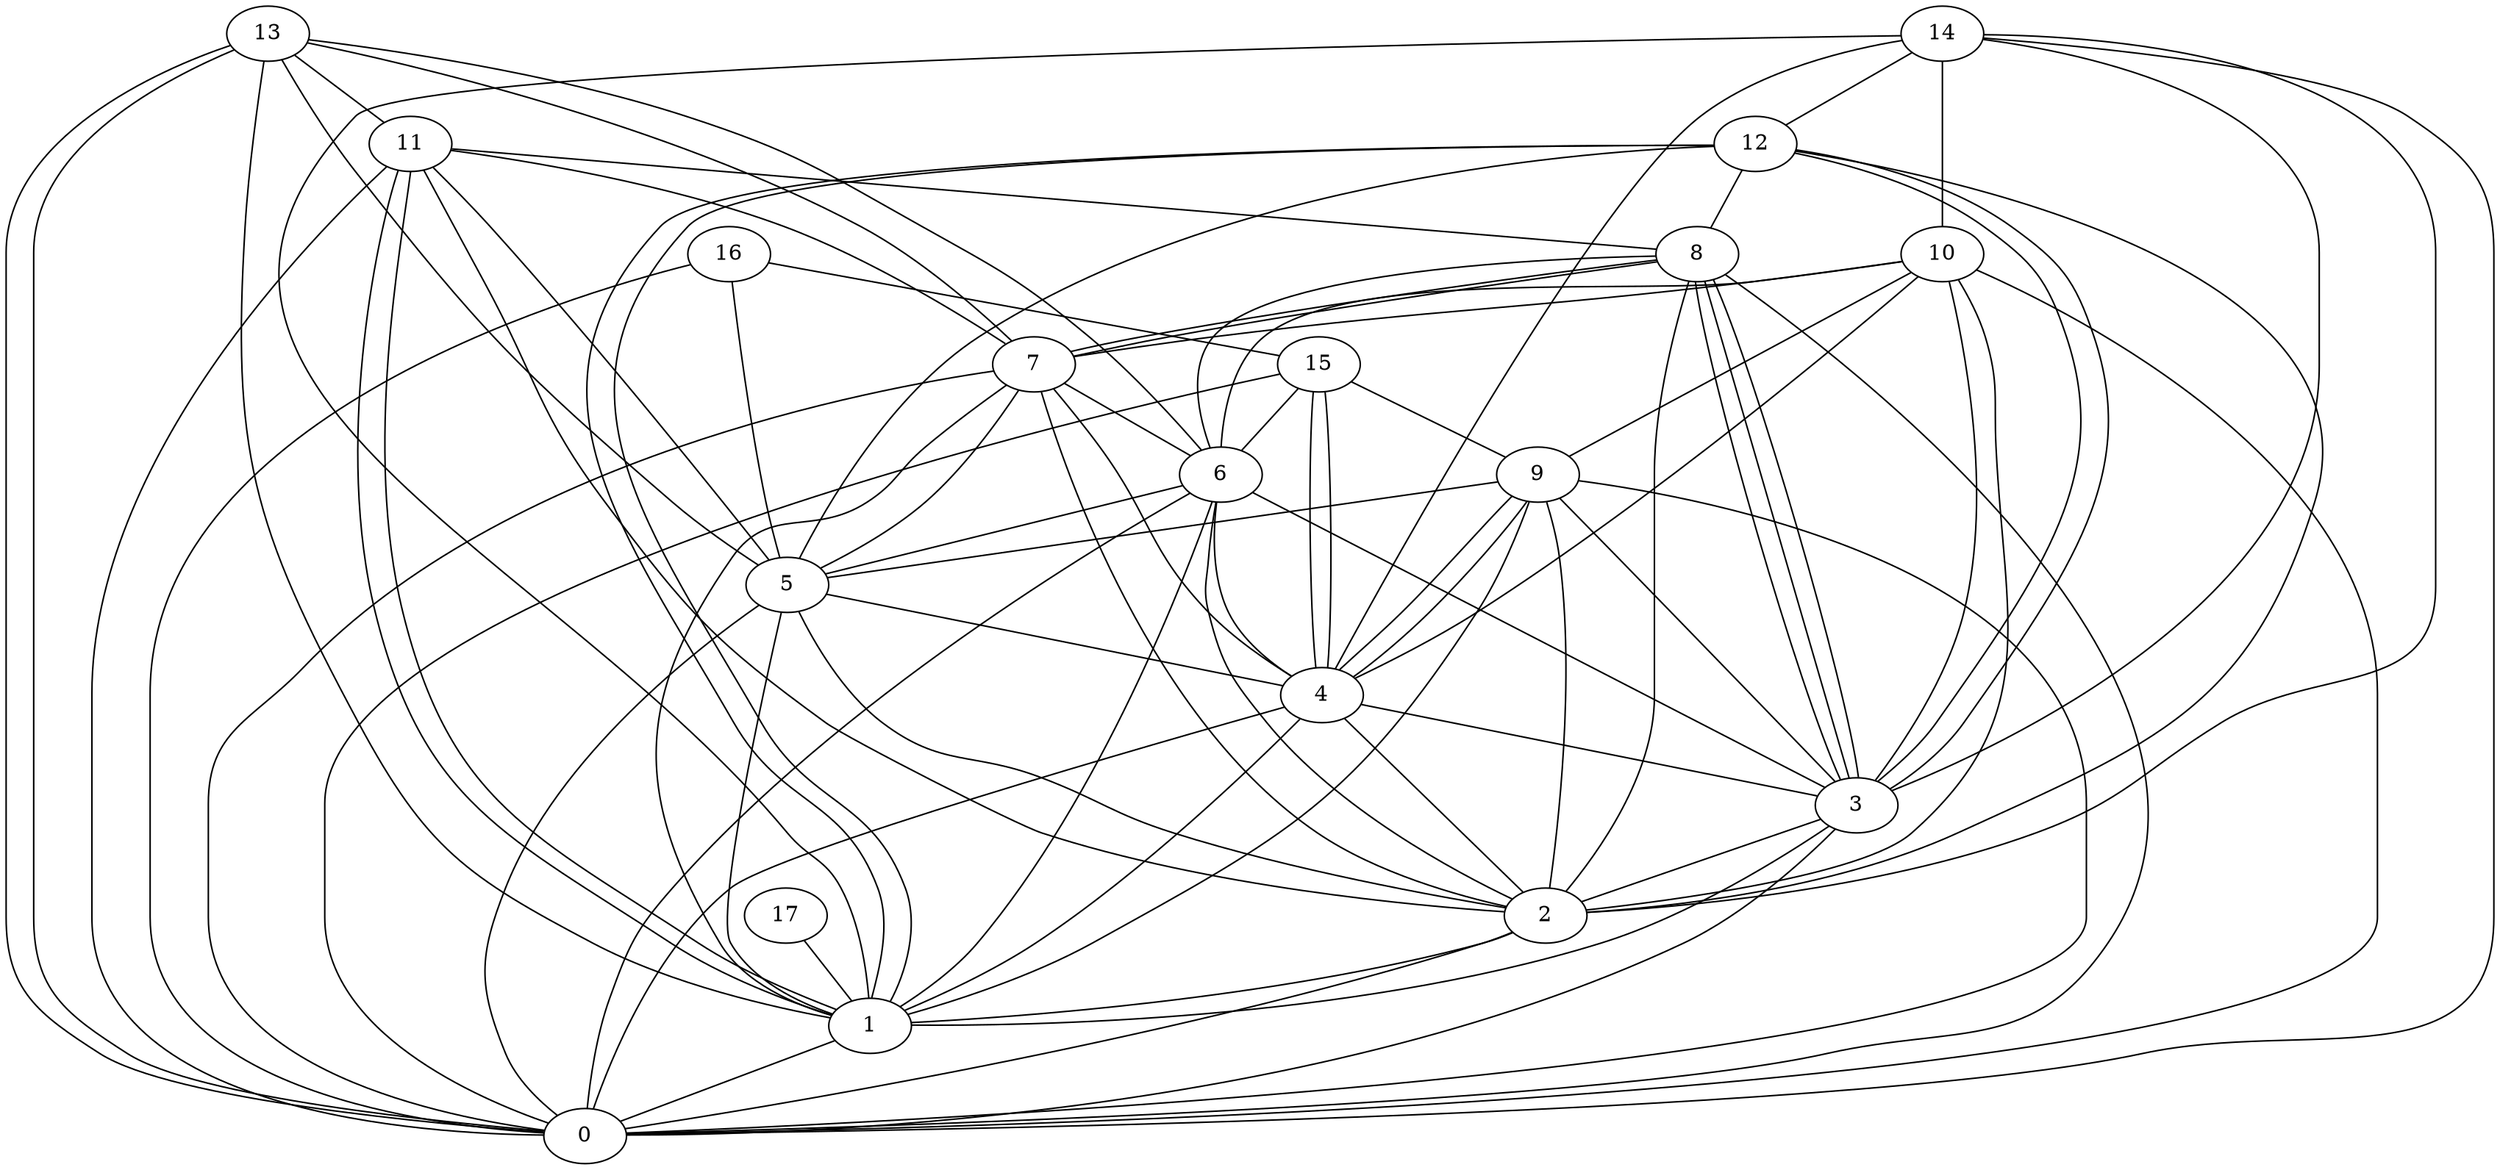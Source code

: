 graph G {
0;
1;
2;
3;
4;
5;
6;
7;
8;
9;
10;
11;
12;
13;
14;
15;
16;
17;
17--1 ;
16--15 ;
16--5 ;
16--0 ;
15--0 ;
15--6 ;
15--9 ;
15--4 ;
15--4 ;
14--2 ;
14--10 ;
14--12 ;
14--4 ;
14--3 ;
14--0 ;
14--1 ;
13--5 ;
13--0 ;
13--7 ;
13--0 ;
13--11 ;
13--6 ;
13--1 ;
12--2 ;
12--3 ;
12--1 ;
12--8 ;
12--3 ;
12--5 ;
12--1 ;
11--5 ;
11--1 ;
11--1 ;
11--8 ;
11--7 ;
11--0 ;
11--2 ;
10--7 ;
10--9 ;
10--6 ;
10--3 ;
10--4 ;
10--2 ;
10--0 ;
9--0 ;
9--4 ;
9--1 ;
9--5 ;
9--3 ;
9--4 ;
9--2 ;
8--6 ;
8--3 ;
8--7 ;
8--7 ;
8--3 ;
8--3 ;
8--2 ;
8--0 ;
7--5 ;
7--6 ;
7--0 ;
7--2 ;
7--4 ;
7--1 ;
6--1 ;
6--4 ;
6--5 ;
6--3 ;
6--2 ;
6--0 ;
5--1 ;
5--0 ;
5--4 ;
5--2 ;
4--2 ;
4--0 ;
4--1 ;
4--3 ;
3--1 ;
3--0 ;
3--2 ;
2--0 ;
2--1 ;
1--0 ;
}

